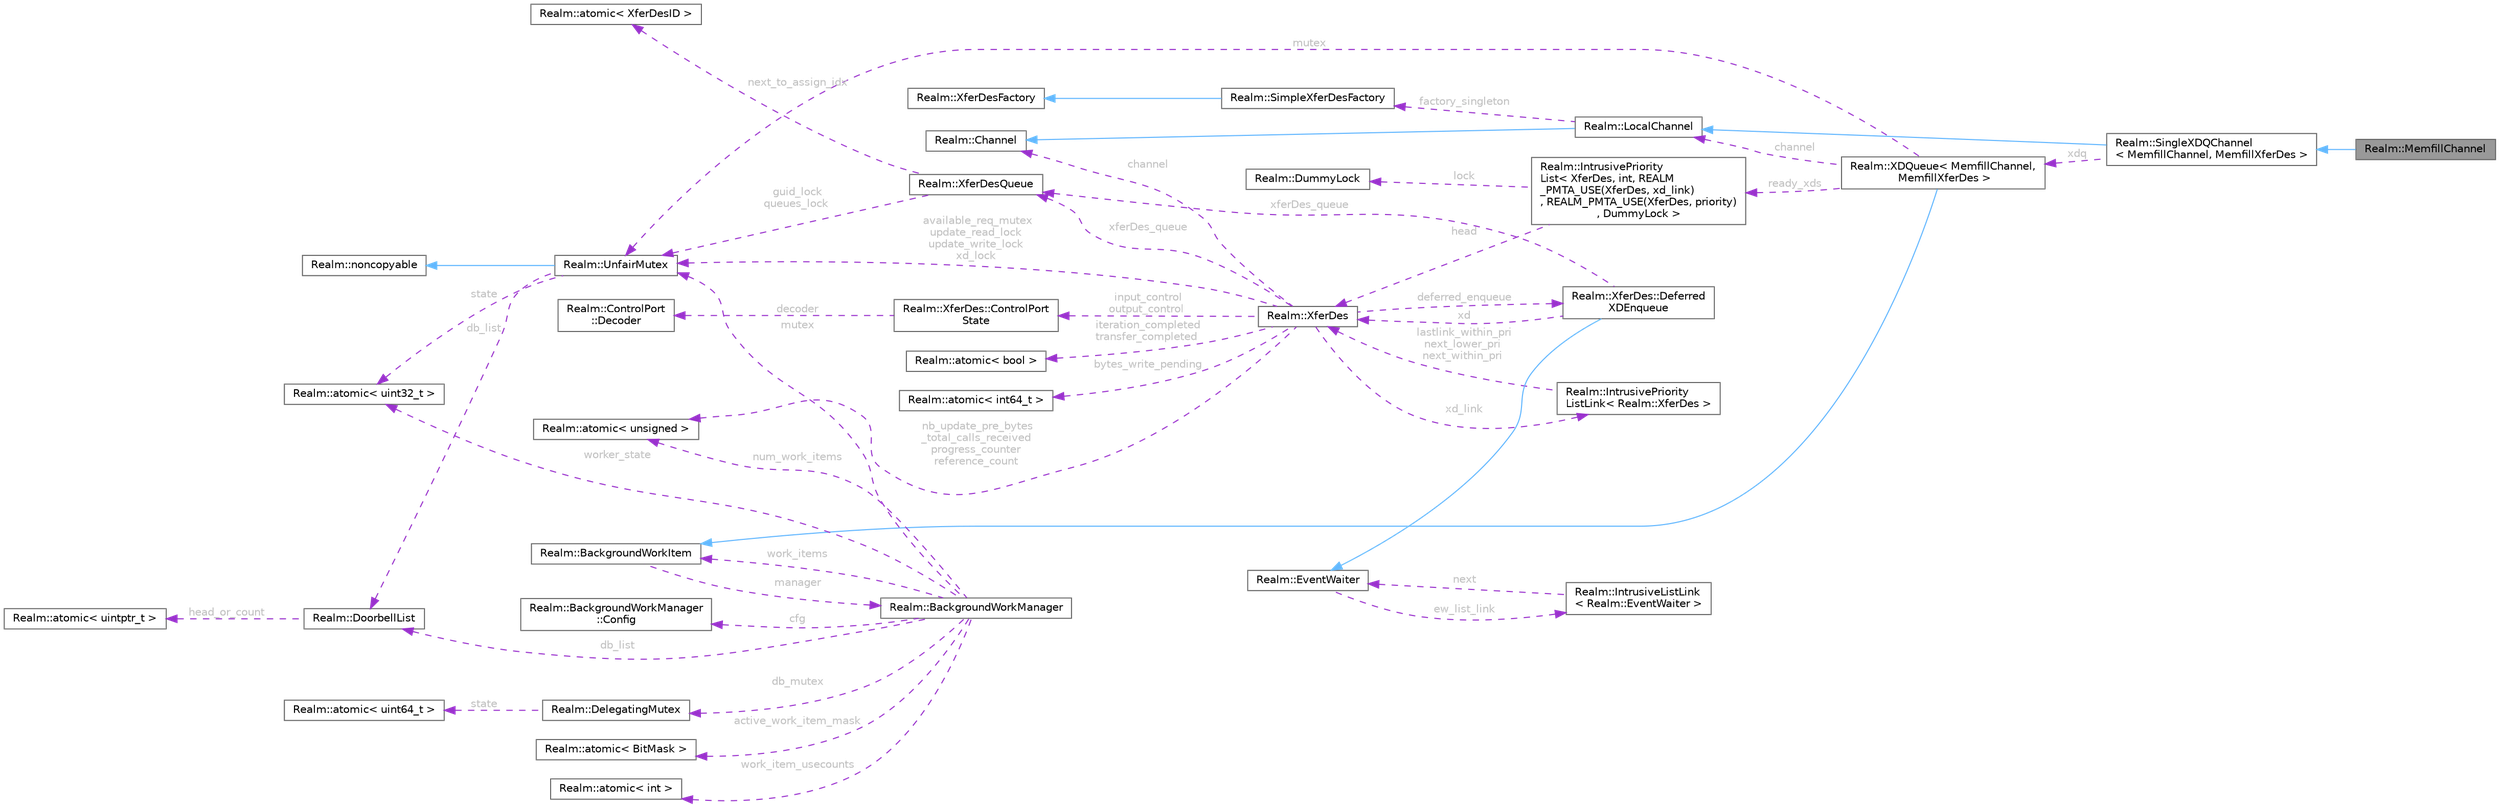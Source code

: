 digraph "Realm::MemfillChannel"
{
 // LATEX_PDF_SIZE
  bgcolor="transparent";
  edge [fontname=Helvetica,fontsize=10,labelfontname=Helvetica,labelfontsize=10];
  node [fontname=Helvetica,fontsize=10,shape=box,height=0.2,width=0.4];
  rankdir="LR";
  Node1 [id="Node000001",label="Realm::MemfillChannel",height=0.2,width=0.4,color="gray40", fillcolor="grey60", style="filled", fontcolor="black",tooltip=" "];
  Node2 -> Node1 [id="edge1_Node000001_Node000002",dir="back",color="steelblue1",style="solid",tooltip=" "];
  Node2 [id="Node000002",label="Realm::SingleXDQChannel\l\< MemfillChannel, MemfillXferDes \>",height=0.2,width=0.4,color="gray40", fillcolor="white", style="filled",URL="$classRealm_1_1SingleXDQChannel.html",tooltip=" "];
  Node3 -> Node2 [id="edge2_Node000002_Node000003",dir="back",color="steelblue1",style="solid",tooltip=" "];
  Node3 [id="Node000003",label="Realm::LocalChannel",height=0.2,width=0.4,color="gray40", fillcolor="white", style="filled",URL="$classRealm_1_1LocalChannel.html",tooltip=" "];
  Node4 -> Node3 [id="edge3_Node000003_Node000004",dir="back",color="steelblue1",style="solid",tooltip=" "];
  Node4 [id="Node000004",label="Realm::Channel",height=0.2,width=0.4,color="gray40", fillcolor="white", style="filled",URL="$classRealm_1_1Channel.html",tooltip=" "];
  Node5 -> Node3 [id="edge4_Node000003_Node000005",dir="back",color="darkorchid3",style="dashed",tooltip=" ",label=" factory_singleton",fontcolor="grey" ];
  Node5 [id="Node000005",label="Realm::SimpleXferDesFactory",height=0.2,width=0.4,color="gray40", fillcolor="white", style="filled",URL="$classRealm_1_1SimpleXferDesFactory.html",tooltip=" "];
  Node6 -> Node5 [id="edge5_Node000005_Node000006",dir="back",color="steelblue1",style="solid",tooltip=" "];
  Node6 [id="Node000006",label="Realm::XferDesFactory",height=0.2,width=0.4,color="gray40", fillcolor="white", style="filled",URL="$classRealm_1_1XferDesFactory.html",tooltip=" "];
  Node7 -> Node2 [id="edge6_Node000002_Node000007",dir="back",color="darkorchid3",style="dashed",tooltip=" ",label=" xdq",fontcolor="grey" ];
  Node7 [id="Node000007",label="Realm::XDQueue\< MemfillChannel,\l MemfillXferDes \>",height=0.2,width=0.4,color="gray40", fillcolor="white", style="filled",URL="$classRealm_1_1XDQueue.html",tooltip=" "];
  Node8 -> Node7 [id="edge7_Node000007_Node000008",dir="back",color="steelblue1",style="solid",tooltip=" "];
  Node8 [id="Node000008",label="Realm::BackgroundWorkItem",height=0.2,width=0.4,color="gray40", fillcolor="white", style="filled",URL="$classRealm_1_1BackgroundWorkItem.html",tooltip=" "];
  Node9 -> Node8 [id="edge8_Node000008_Node000009",dir="back",color="darkorchid3",style="dashed",tooltip=" ",label=" manager",fontcolor="grey" ];
  Node9 [id="Node000009",label="Realm::BackgroundWorkManager",height=0.2,width=0.4,color="gray40", fillcolor="white", style="filled",URL="$classRealm_1_1BackgroundWorkManager.html",tooltip=" "];
  Node10 -> Node9 [id="edge9_Node000009_Node000010",dir="back",color="darkorchid3",style="dashed",tooltip=" ",label=" cfg",fontcolor="grey" ];
  Node10 [id="Node000010",label="Realm::BackgroundWorkManager\l::Config",height=0.2,width=0.4,color="gray40", fillcolor="white", style="filled",URL="$structRealm_1_1BackgroundWorkManager_1_1Config.html",tooltip=" "];
  Node11 -> Node9 [id="edge10_Node000009_Node000011",dir="back",color="darkorchid3",style="dashed",tooltip=" ",label=" mutex",fontcolor="grey" ];
  Node11 [id="Node000011",label="Realm::UnfairMutex",height=0.2,width=0.4,color="gray40", fillcolor="white", style="filled",URL="$classRealm_1_1UnfairMutex.html",tooltip=" "];
  Node12 -> Node11 [id="edge11_Node000011_Node000012",dir="back",color="steelblue1",style="solid",tooltip=" "];
  Node12 [id="Node000012",label="Realm::noncopyable",height=0.2,width=0.4,color="gray40", fillcolor="white", style="filled",URL="$classRealm_1_1noncopyable.html",tooltip=" "];
  Node13 -> Node11 [id="edge12_Node000011_Node000013",dir="back",color="darkorchid3",style="dashed",tooltip=" ",label=" state",fontcolor="grey" ];
  Node13 [id="Node000013",label="Realm::atomic\< uint32_t \>",height=0.2,width=0.4,color="gray40", fillcolor="white", style="filled",URL="$classRealm_1_1atomic.html",tooltip=" "];
  Node14 -> Node11 [id="edge13_Node000011_Node000014",dir="back",color="darkorchid3",style="dashed",tooltip=" ",label=" db_list",fontcolor="grey" ];
  Node14 [id="Node000014",label="Realm::DoorbellList",height=0.2,width=0.4,color="gray40", fillcolor="white", style="filled",URL="$classRealm_1_1DoorbellList.html",tooltip=" "];
  Node15 -> Node14 [id="edge14_Node000014_Node000015",dir="back",color="darkorchid3",style="dashed",tooltip=" ",label=" head_or_count",fontcolor="grey" ];
  Node15 [id="Node000015",label="Realm::atomic\< uintptr_t \>",height=0.2,width=0.4,color="gray40", fillcolor="white", style="filled",URL="$classRealm_1_1atomic.html",tooltip=" "];
  Node16 -> Node9 [id="edge15_Node000009_Node000016",dir="back",color="darkorchid3",style="dashed",tooltip=" ",label=" num_work_items",fontcolor="grey" ];
  Node16 [id="Node000016",label="Realm::atomic\< unsigned \>",height=0.2,width=0.4,color="gray40", fillcolor="white", style="filled",URL="$classRealm_1_1atomic.html",tooltip=" "];
  Node17 -> Node9 [id="edge16_Node000009_Node000017",dir="back",color="darkorchid3",style="dashed",tooltip=" ",label=" active_work_item_mask",fontcolor="grey" ];
  Node17 [id="Node000017",label="Realm::atomic\< BitMask \>",height=0.2,width=0.4,color="gray40", fillcolor="white", style="filled",URL="$classRealm_1_1atomic.html",tooltip=" "];
  Node18 -> Node9 [id="edge17_Node000009_Node000018",dir="back",color="darkorchid3",style="dashed",tooltip=" ",label=" work_item_usecounts",fontcolor="grey" ];
  Node18 [id="Node000018",label="Realm::atomic\< int \>",height=0.2,width=0.4,color="gray40", fillcolor="white", style="filled",URL="$classRealm_1_1atomic.html",tooltip=" "];
  Node8 -> Node9 [id="edge18_Node000009_Node000008",dir="back",color="darkorchid3",style="dashed",tooltip=" ",label=" work_items",fontcolor="grey" ];
  Node13 -> Node9 [id="edge19_Node000009_Node000013",dir="back",color="darkorchid3",style="dashed",tooltip=" ",label=" worker_state",fontcolor="grey" ];
  Node19 -> Node9 [id="edge20_Node000009_Node000019",dir="back",color="darkorchid3",style="dashed",tooltip=" ",label=" db_mutex",fontcolor="grey" ];
  Node19 [id="Node000019",label="Realm::DelegatingMutex",height=0.2,width=0.4,color="gray40", fillcolor="white", style="filled",URL="$classRealm_1_1DelegatingMutex.html",tooltip=" "];
  Node20 -> Node19 [id="edge21_Node000019_Node000020",dir="back",color="darkorchid3",style="dashed",tooltip=" ",label=" state",fontcolor="grey" ];
  Node20 [id="Node000020",label="Realm::atomic\< uint64_t \>",height=0.2,width=0.4,color="gray40", fillcolor="white", style="filled",URL="$classRealm_1_1atomic.html",tooltip=" "];
  Node14 -> Node9 [id="edge22_Node000009_Node000014",dir="back",color="darkorchid3",style="dashed",tooltip=" ",label=" db_list",fontcolor="grey" ];
  Node3 -> Node7 [id="edge23_Node000007_Node000003",dir="back",color="darkorchid3",style="dashed",tooltip=" ",label=" channel",fontcolor="grey" ];
  Node11 -> Node7 [id="edge24_Node000007_Node000011",dir="back",color="darkorchid3",style="dashed",tooltip=" ",label=" mutex",fontcolor="grey" ];
  Node21 -> Node7 [id="edge25_Node000007_Node000021",dir="back",color="darkorchid3",style="dashed",tooltip=" ",label=" ready_xds",fontcolor="grey" ];
  Node21 [id="Node000021",label="Realm::IntrusivePriority\lList\< XferDes, int, REALM\l_PMTA_USE(XferDes, xd_link)\l, REALM_PMTA_USE(XferDes, priority)\l, DummyLock \>",height=0.2,width=0.4,color="gray40", fillcolor="white", style="filled",URL="$classRealm_1_1IntrusivePriorityList.html",tooltip=" "];
  Node22 -> Node21 [id="edge26_Node000021_Node000022",dir="back",color="darkorchid3",style="dashed",tooltip=" ",label=" lock",fontcolor="grey" ];
  Node22 [id="Node000022",label="Realm::DummyLock",height=0.2,width=0.4,color="gray40", fillcolor="white", style="filled",URL="$classRealm_1_1DummyLock.html",tooltip=" "];
  Node23 -> Node21 [id="edge27_Node000021_Node000023",dir="back",color="darkorchid3",style="dashed",tooltip=" ",label=" head",fontcolor="grey" ];
  Node23 [id="Node000023",label="Realm::XferDes",height=0.2,width=0.4,color="gray40", fillcolor="white", style="filled",URL="$classRealm_1_1XferDes.html",tooltip=" "];
  Node24 -> Node23 [id="edge28_Node000023_Node000024",dir="back",color="darkorchid3",style="dashed",tooltip=" ",label=" xferDes_queue",fontcolor="grey" ];
  Node24 [id="Node000024",label="Realm::XferDesQueue",height=0.2,width=0.4,color="gray40", fillcolor="white", style="filled",URL="$classRealm_1_1XferDesQueue.html",tooltip=" "];
  Node11 -> Node24 [id="edge29_Node000024_Node000011",dir="back",color="darkorchid3",style="dashed",tooltip=" ",label=" guid_lock\nqueues_lock",fontcolor="grey" ];
  Node25 -> Node24 [id="edge30_Node000024_Node000025",dir="back",color="darkorchid3",style="dashed",tooltip=" ",label=" next_to_assign_idx",fontcolor="grey" ];
  Node25 [id="Node000025",label="Realm::atomic\< XferDesID \>",height=0.2,width=0.4,color="gray40", fillcolor="white", style="filled",URL="$classRealm_1_1atomic.html",tooltip=" "];
  Node26 -> Node23 [id="edge31_Node000023_Node000026",dir="back",color="darkorchid3",style="dashed",tooltip=" ",label=" iteration_completed\ntransfer_completed",fontcolor="grey" ];
  Node26 [id="Node000026",label="Realm::atomic\< bool \>",height=0.2,width=0.4,color="gray40", fillcolor="white", style="filled",URL="$classRealm_1_1atomic.html",tooltip=" "];
  Node27 -> Node23 [id="edge32_Node000023_Node000027",dir="back",color="darkorchid3",style="dashed",tooltip=" ",label=" bytes_write_pending",fontcolor="grey" ];
  Node27 [id="Node000027",label="Realm::atomic\< int64_t \>",height=0.2,width=0.4,color="gray40", fillcolor="white", style="filled",URL="$classRealm_1_1atomic.html",tooltip=" "];
  Node28 -> Node23 [id="edge33_Node000023_Node000028",dir="back",color="darkorchid3",style="dashed",tooltip=" ",label=" input_control\noutput_control",fontcolor="grey" ];
  Node28 [id="Node000028",label="Realm::XferDes::ControlPort\lState",height=0.2,width=0.4,color="gray40", fillcolor="white", style="filled",URL="$structRealm_1_1XferDes_1_1ControlPortState.html",tooltip=" "];
  Node29 -> Node28 [id="edge34_Node000028_Node000029",dir="back",color="darkorchid3",style="dashed",tooltip=" ",label=" decoder",fontcolor="grey" ];
  Node29 [id="Node000029",label="Realm::ControlPort\l::Decoder",height=0.2,width=0.4,color="gray40", fillcolor="white", style="filled",URL="$classRealm_1_1ControlPort_1_1Decoder.html",tooltip=" "];
  Node4 -> Node23 [id="edge35_Node000023_Node000004",dir="back",color="darkorchid3",style="dashed",tooltip=" ",label=" channel",fontcolor="grey" ];
  Node11 -> Node23 [id="edge36_Node000023_Node000011",dir="back",color="darkorchid3",style="dashed",tooltip=" ",label=" available_req_mutex\nupdate_read_lock\nupdate_write_lock\nxd_lock",fontcolor="grey" ];
  Node16 -> Node23 [id="edge37_Node000023_Node000016",dir="back",color="darkorchid3",style="dashed",tooltip=" ",label=" nb_update_pre_bytes\l_total_calls_received\nprogress_counter\nreference_count",fontcolor="grey" ];
  Node30 -> Node23 [id="edge38_Node000023_Node000030",dir="back",color="darkorchid3",style="dashed",tooltip=" ",label=" xd_link",fontcolor="grey" ];
  Node30 [id="Node000030",label="Realm::IntrusivePriority\lListLink\< Realm::XferDes \>",height=0.2,width=0.4,color="gray40", fillcolor="white", style="filled",URL="$structRealm_1_1IntrusivePriorityListLink.html",tooltip=" "];
  Node23 -> Node30 [id="edge39_Node000030_Node000023",dir="back",color="darkorchid3",style="dashed",tooltip=" ",label=" lastlink_within_pri\nnext_lower_pri\nnext_within_pri",fontcolor="grey" ];
  Node31 -> Node23 [id="edge40_Node000023_Node000031",dir="back",color="darkorchid3",style="dashed",tooltip=" ",label=" deferred_enqueue",fontcolor="grey" ];
  Node31 [id="Node000031",label="Realm::XferDes::Deferred\lXDEnqueue",height=0.2,width=0.4,color="gray40", fillcolor="white", style="filled",URL="$classRealm_1_1XferDes_1_1DeferredXDEnqueue.html",tooltip=" "];
  Node32 -> Node31 [id="edge41_Node000031_Node000032",dir="back",color="steelblue1",style="solid",tooltip=" "];
  Node32 [id="Node000032",label="Realm::EventWaiter",height=0.2,width=0.4,color="gray40", fillcolor="white", style="filled",URL="$classRealm_1_1EventWaiter.html",tooltip=" "];
  Node33 -> Node32 [id="edge42_Node000032_Node000033",dir="back",color="darkorchid3",style="dashed",tooltip=" ",label=" ew_list_link",fontcolor="grey" ];
  Node33 [id="Node000033",label="Realm::IntrusiveListLink\l\< Realm::EventWaiter \>",height=0.2,width=0.4,color="gray40", fillcolor="white", style="filled",URL="$structRealm_1_1IntrusiveListLink.html",tooltip=" "];
  Node32 -> Node33 [id="edge43_Node000033_Node000032",dir="back",color="darkorchid3",style="dashed",tooltip=" ",label=" next",fontcolor="grey" ];
  Node24 -> Node31 [id="edge44_Node000031_Node000024",dir="back",color="darkorchid3",style="dashed",tooltip=" ",label=" xferDes_queue",fontcolor="grey" ];
  Node23 -> Node31 [id="edge45_Node000031_Node000023",dir="back",color="darkorchid3",style="dashed",tooltip=" ",label=" xd",fontcolor="grey" ];
}
